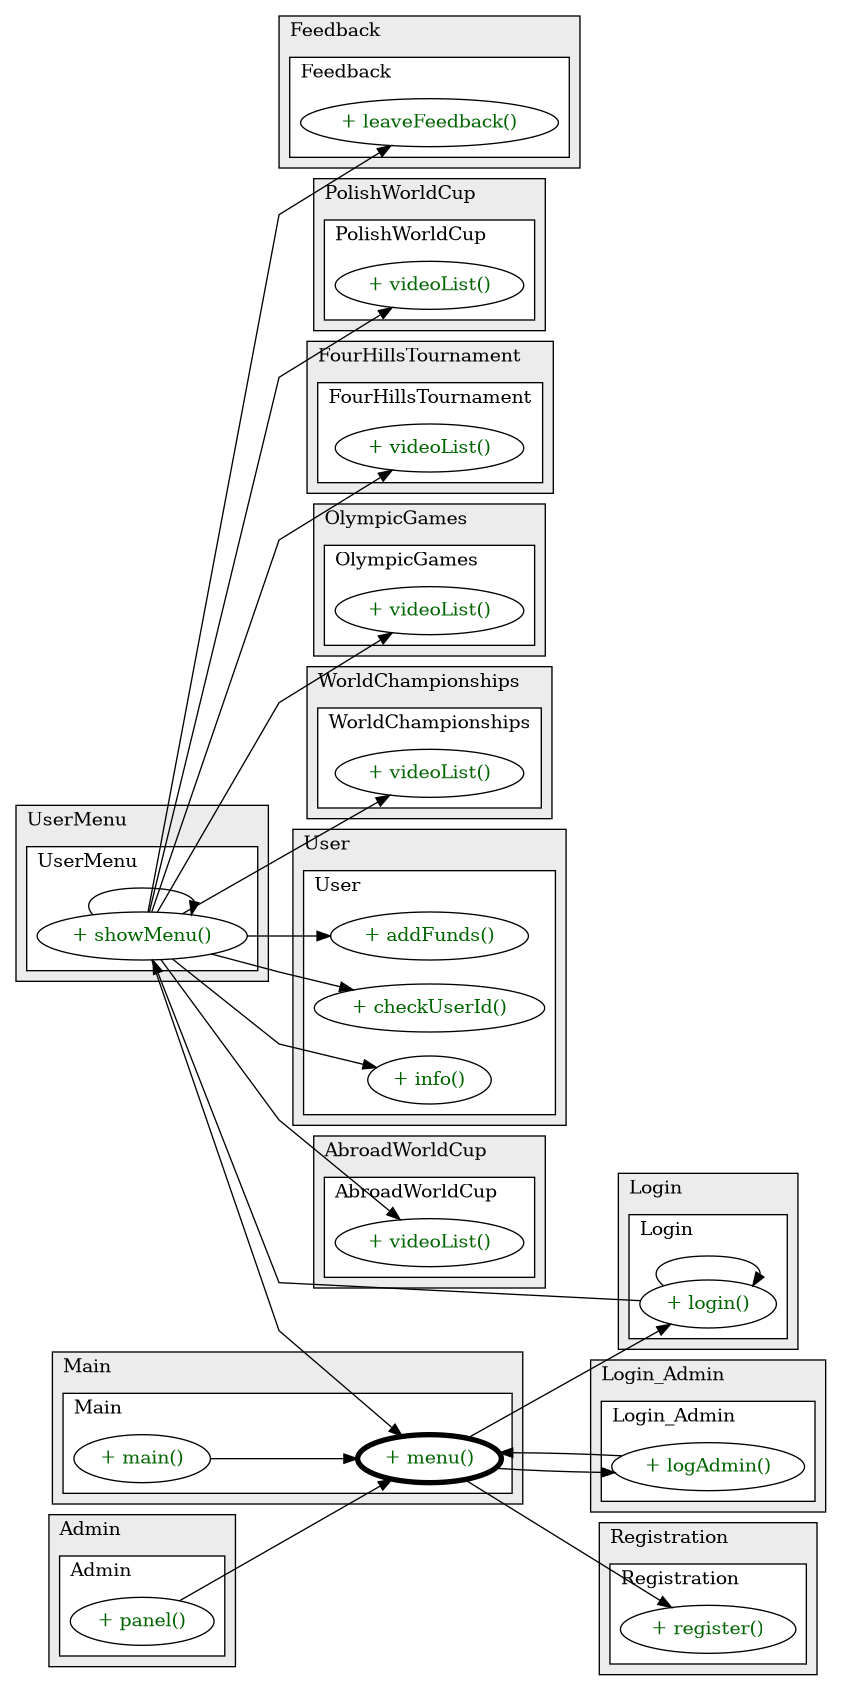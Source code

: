 @startuml

/' diagram meta data start
config=CallConfiguration;
{
  "rootMethod": "Main#menu()",
  "projectClassification": {
    "searchMode": "OpenProject", // OpenProject, AllProjects
    "includedProjects": "",
    "pathEndKeywords": "*.impl",
    "isClientPath": "",
    "isClientName": "",
    "isTestPath": "",
    "isTestName": "",
    "isMappingPath": "",
    "isMappingName": "",
    "isDataAccessPath": "",
    "isDataAccessName": "",
    "isDataStructurePath": "",
    "isDataStructureName": "",
    "isInterfaceStructuresPath": "",
    "isInterfaceStructuresName": "",
    "isEntryPointPath": "",
    "isEntryPointName": "",
    "treatFinalFieldsAsMandatory": false
  },
  "graphRestriction": {
    "classPackageExcludeFilter": "",
    "classPackageIncludeFilter": "",
    "classNameExcludeFilter": "",
    "classNameIncludeFilter": "",
    "methodNameExcludeFilter": "",
    "methodNameIncludeFilter": "",
    "removeByInheritance": "", // inheritance/annotation based filtering is done in a second step
    "removeByAnnotation": "",
    "removeByClassPackage": "", // cleanup the graph after inheritance/annotation based filtering is done
    "removeByClassName": "",
    "cutMappings": false,
    "cutEnum": true,
    "cutTests": true,
    "cutClient": true,
    "cutDataAccess": true,
    "cutInterfaceStructures": true,
    "cutDataStructures": true,
    "cutGetterAndSetter": true,
    "cutConstructors": true
  },
  "graphTraversal": {
    "forwardDepth": 3,
    "backwardDepth": 3,
    "classPackageExcludeFilter": "",
    "classPackageIncludeFilter": "",
    "classNameExcludeFilter": "",
    "classNameIncludeFilter": "",
    "methodNameExcludeFilter": "",
    "methodNameIncludeFilter": "",
    "hideMappings": false,
    "hideDataStructures": false,
    "hidePrivateMethods": true,
    "hideInterfaceCalls": true, // indirection: implementation -> interface (is hidden) -> implementation
    "onlyShowApplicationEntryPoints": false, // root node is included
    "useMethodCallsForStructureDiagram": "ForwardOnly" // ForwardOnly, BothDirections, No
  },
  "details": {
    "aggregation": "GroupByClass", // ByClass, GroupByClass, None
    "showMethodParametersTypes": false,
    "showMethodParametersNames": false,
    "showMethodReturnType": false,
    "showPackageLevels": 2,
    "showCallOrder": false,
    "edgeMode": "MethodsOnly", // TypesOnly, MethodsOnly, TypesAndMethods, MethodsAndDirectTypeUsage
    "showDetailedClassStructure": false
  },
  "rootClass": "Main",
  "extensionCallbackMethod": "" // qualified.class.name#methodName - signature: public static String method(String)
}
diagram meta data end '/



digraph g {
    rankdir="LR"
    splines=polyline
    

'nodes 
subgraph cluster_1016194375 { 
   	label=Login_Admin
	labeljust=l
	fillcolor="#ececec"
	style=filled
   
   subgraph cluster_551510268 { 
   	label=Login_Admin
	labeljust=l
	fillcolor=white
	style=filled
   
   Login_Admin1016194375XXXlogAdmin0[
	label="+ logAdmin()"
	style=filled
	fillcolor=white
	tooltip="Login_Admin

null"
	fontcolor=darkgreen
];
} 
} 

subgraph cluster_1185989415 { 
   	label=Registration
	labeljust=l
	fillcolor="#ececec"
	style=filled
   
   subgraph cluster_606901198 { 
   	label=Registration
	labeljust=l
	fillcolor=white
	style=filled
   
   Registration1185989415XXXregister0[
	label="+ register()"
	style=filled
	fillcolor=white
	tooltip="Registration

null"
	fontcolor=darkgreen
];
} 
} 

subgraph cluster_126857307 { 
   	label=Feedback
	labeljust=l
	fillcolor="#ececec"
	style=filled
   
   subgraph cluster_1066056654 { 
   	label=Feedback
	labeljust=l
	fillcolor=white
	style=filled
   
   Feedback126857307XXXleaveFeedback1808118735[
	label="+ leaveFeedback()"
	style=filled
	fillcolor=white
	tooltip="Feedback

null"
	fontcolor=darkgreen
];
} 
} 

subgraph cluster_1336648605 { 
   	label=PolishWorldCup
	labeljust=l
	fillcolor="#ececec"
	style=filled
   
   subgraph cluster_1329083890 { 
   	label=PolishWorldCup
	labeljust=l
	fillcolor=white
	style=filled
   
   PolishWorldCup1336648605XXXvideoList1808118735[
	label="+ videoList()"
	style=filled
	fillcolor=white
	tooltip="PolishWorldCup

null"
	fontcolor=darkgreen
];
} 
} 

subgraph cluster_1366973515 { 
   	label=FourHillsTournament
	labeljust=l
	fillcolor="#ececec"
	style=filled
   
   subgraph cluster_736763908 { 
   	label=FourHillsTournament
	labeljust=l
	fillcolor=white
	style=filled
   
   FourHillsTournament1366973515XXXvideoList1808118735[
	label="+ videoList()"
	style=filled
	fillcolor=white
	tooltip="FourHillsTournament

null"
	fontcolor=darkgreen
];
} 
} 

subgraph cluster_1709235160 { 
   	label=OlympicGames
	labeljust=l
	fillcolor="#ececec"
	style=filled
   
   subgraph cluster_15543342 { 
   	label=OlympicGames
	labeljust=l
	fillcolor=white
	style=filled
   
   OlympicGames1709235160XXXvideoList1808118735[
	label="+ videoList()"
	style=filled
	fillcolor=white
	tooltip="OlympicGames

null"
	fontcolor=darkgreen
];
} 
} 

subgraph cluster_202048534 { 
   	label=UserMenu
	labeljust=l
	fillcolor="#ececec"
	style=filled
   
   subgraph cluster_601340270 { 
   	label=UserMenu
	labeljust=l
	fillcolor=white
	style=filled
   
   UserMenu202048534XXXshowMenu1808118735[
	label="+ showMenu()"
	style=filled
	fillcolor=white
	tooltip="UserMenu

null"
	fontcolor=darkgreen
];
} 
} 

subgraph cluster_2095026020 { 
   	label=WorldChampionships
	labeljust=l
	fillcolor="#ececec"
	style=filled
   
   subgraph cluster_721013970 { 
   	label=WorldChampionships
	labeljust=l
	fillcolor=white
	style=filled
   
   WorldChampionships2095026020XXXvideoList1808118735[
	label="+ videoList()"
	style=filled
	fillcolor=white
	tooltip="WorldChampionships

null"
	fontcolor=darkgreen
];
} 
} 

subgraph cluster_2390489 { 
   	label=Main
	labeljust=l
	fillcolor="#ececec"
	style=filled
   
   subgraph cluster_1706522830 { 
   	label=Main
	labeljust=l
	fillcolor=white
	style=filled
   
   Main2390489XXXmain1859653459[
	label="+ main()"
	style=filled
	fillcolor=white
	tooltip="Main

null"
	fontcolor=darkgreen
];

Main2390489XXXmenu0[
	label="+ menu()"
	style=filled
	fillcolor=white
	tooltip="Main

null"
	penwidth=4
	fontcolor=darkgreen
];
} 
} 

subgraph cluster_2645995 { 
   	label=User
	labeljust=l
	fillcolor="#ececec"
	style=filled
   
   subgraph cluster_1997638642 { 
   	label=User
	labeljust=l
	fillcolor=white
	style=filled
   
   User2645995XXXaddFunds1799740042[
	label="+ addFunds()"
	style=filled
	fillcolor=white
	tooltip="User

null"
	fontcolor=darkgreen
];

User2645995XXXcheckUserId2013066710[
	label="+ checkUserId()"
	style=filled
	fillcolor=white
	tooltip="User

null"
	fontcolor=darkgreen
];

User2645995XXXinfo1808118735[
	label="+ info()"
	style=filled
	fillcolor=white
	tooltip="User

null"
	fontcolor=darkgreen
];
} 
} 

subgraph cluster_609214285 { 
   	label=AbroadWorldCup
	labeljust=l
	fillcolor="#ececec"
	style=filled
   
   subgraph cluster_112391182 { 
   	label=AbroadWorldCup
	labeljust=l
	fillcolor=white
	style=filled
   
   AbroadWorldCup609214285XXXvideoList1808118735[
	label="+ videoList()"
	style=filled
	fillcolor=white
	tooltip="AbroadWorldCup

null"
	fontcolor=darkgreen
];
} 
} 

subgraph cluster_63116079 { 
   	label=Admin
	labeljust=l
	fillcolor="#ececec"
	style=filled
   
   subgraph cluster_74429360 { 
   	label=Admin
	labeljust=l
	fillcolor=white
	style=filled
   
   Admin63116079XXXpanel0[
	label="+ panel()"
	style=filled
	fillcolor=white
	tooltip="Admin

null"
	fontcolor=darkgreen
];
} 
} 

subgraph cluster_73596745 { 
   	label=Login
	labeljust=l
	fillcolor="#ececec"
	style=filled
   
   subgraph cluster_1886425188 { 
   	label=Login
	labeljust=l
	fillcolor=white
	style=filled
   
   Login73596745XXXlogin0[
	label="+ login()"
	style=filled
	fillcolor=white
	tooltip="Login

null"
	fontcolor=darkgreen
];
} 
} 

'edges    
Admin63116079XXXpanel0 -> Main2390489XXXmenu0;
Login73596745XXXlogin0 -> Login73596745XXXlogin0;
Login73596745XXXlogin0 -> UserMenu202048534XXXshowMenu1808118735;
Login_Admin1016194375XXXlogAdmin0 -> Main2390489XXXmenu0;
Main2390489XXXmain1859653459 -> Main2390489XXXmenu0;
Main2390489XXXmenu0 -> Login73596745XXXlogin0;
Main2390489XXXmenu0 -> Login_Admin1016194375XXXlogAdmin0;
Main2390489XXXmenu0 -> Registration1185989415XXXregister0;
UserMenu202048534XXXshowMenu1808118735 -> AbroadWorldCup609214285XXXvideoList1808118735;
UserMenu202048534XXXshowMenu1808118735 -> Feedback126857307XXXleaveFeedback1808118735;
UserMenu202048534XXXshowMenu1808118735 -> FourHillsTournament1366973515XXXvideoList1808118735;
UserMenu202048534XXXshowMenu1808118735 -> Main2390489XXXmenu0;
UserMenu202048534XXXshowMenu1808118735 -> OlympicGames1709235160XXXvideoList1808118735;
UserMenu202048534XXXshowMenu1808118735 -> PolishWorldCup1336648605XXXvideoList1808118735;
UserMenu202048534XXXshowMenu1808118735 -> User2645995XXXaddFunds1799740042;
UserMenu202048534XXXshowMenu1808118735 -> User2645995XXXcheckUserId2013066710;
UserMenu202048534XXXshowMenu1808118735 -> User2645995XXXinfo1808118735;
UserMenu202048534XXXshowMenu1808118735 -> UserMenu202048534XXXshowMenu1808118735;
UserMenu202048534XXXshowMenu1808118735 -> WorldChampionships2095026020XXXvideoList1808118735;
    
}
@enduml